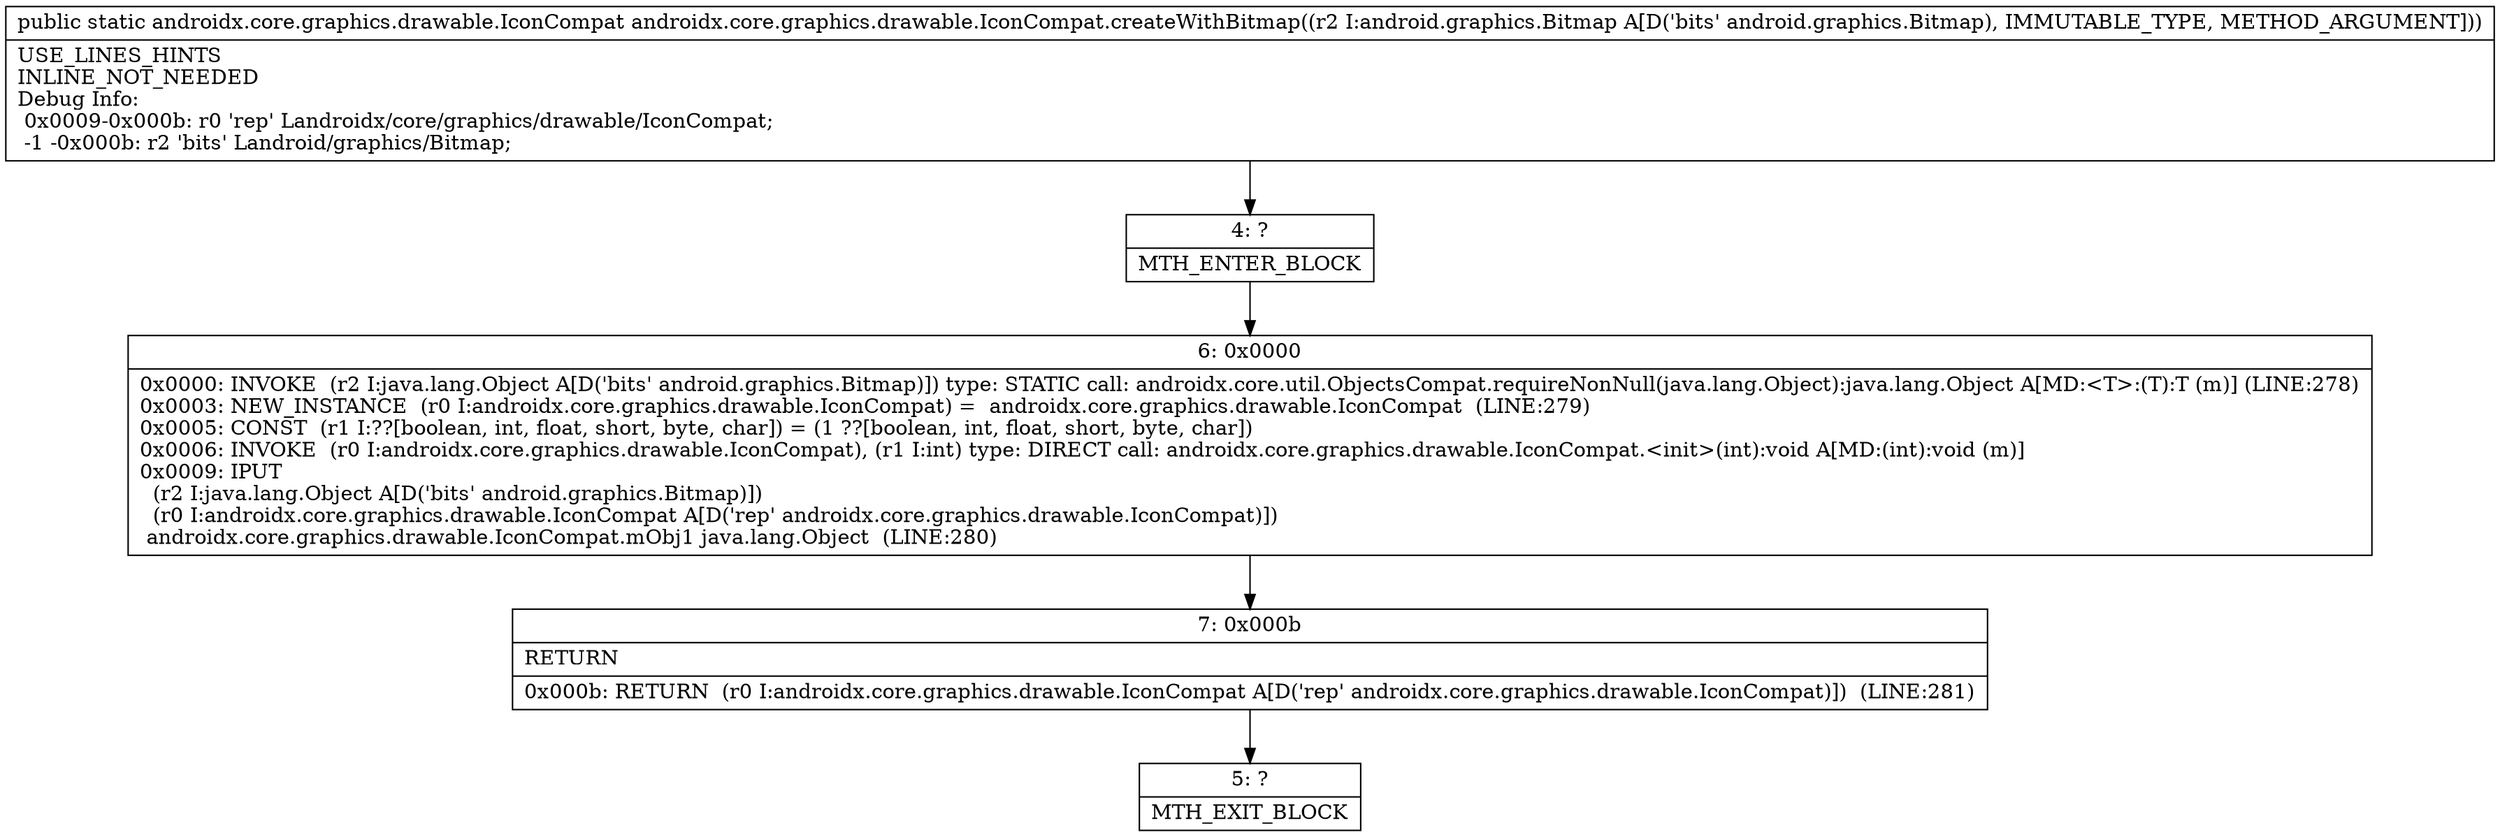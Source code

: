 digraph "CFG forandroidx.core.graphics.drawable.IconCompat.createWithBitmap(Landroid\/graphics\/Bitmap;)Landroidx\/core\/graphics\/drawable\/IconCompat;" {
Node_4 [shape=record,label="{4\:\ ?|MTH_ENTER_BLOCK\l}"];
Node_6 [shape=record,label="{6\:\ 0x0000|0x0000: INVOKE  (r2 I:java.lang.Object A[D('bits' android.graphics.Bitmap)]) type: STATIC call: androidx.core.util.ObjectsCompat.requireNonNull(java.lang.Object):java.lang.Object A[MD:\<T\>:(T):T (m)] (LINE:278)\l0x0003: NEW_INSTANCE  (r0 I:androidx.core.graphics.drawable.IconCompat) =  androidx.core.graphics.drawable.IconCompat  (LINE:279)\l0x0005: CONST  (r1 I:??[boolean, int, float, short, byte, char]) = (1 ??[boolean, int, float, short, byte, char]) \l0x0006: INVOKE  (r0 I:androidx.core.graphics.drawable.IconCompat), (r1 I:int) type: DIRECT call: androidx.core.graphics.drawable.IconCompat.\<init\>(int):void A[MD:(int):void (m)]\l0x0009: IPUT  \l  (r2 I:java.lang.Object A[D('bits' android.graphics.Bitmap)])\l  (r0 I:androidx.core.graphics.drawable.IconCompat A[D('rep' androidx.core.graphics.drawable.IconCompat)])\l androidx.core.graphics.drawable.IconCompat.mObj1 java.lang.Object  (LINE:280)\l}"];
Node_7 [shape=record,label="{7\:\ 0x000b|RETURN\l|0x000b: RETURN  (r0 I:androidx.core.graphics.drawable.IconCompat A[D('rep' androidx.core.graphics.drawable.IconCompat)])  (LINE:281)\l}"];
Node_5 [shape=record,label="{5\:\ ?|MTH_EXIT_BLOCK\l}"];
MethodNode[shape=record,label="{public static androidx.core.graphics.drawable.IconCompat androidx.core.graphics.drawable.IconCompat.createWithBitmap((r2 I:android.graphics.Bitmap A[D('bits' android.graphics.Bitmap), IMMUTABLE_TYPE, METHOD_ARGUMENT]))  | USE_LINES_HINTS\lINLINE_NOT_NEEDED\lDebug Info:\l  0x0009\-0x000b: r0 'rep' Landroidx\/core\/graphics\/drawable\/IconCompat;\l  \-1 \-0x000b: r2 'bits' Landroid\/graphics\/Bitmap;\l}"];
MethodNode -> Node_4;Node_4 -> Node_6;
Node_6 -> Node_7;
Node_7 -> Node_5;
}

